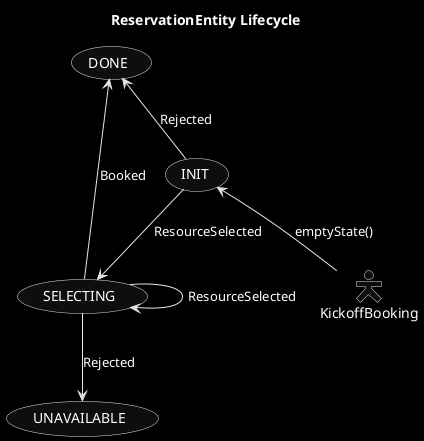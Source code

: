 @startuml
skinparam monochrome reverse
skinparam actorStyle hollow

title ReservationEntity Lifecycle
KickoffBooking -up-> (INIT): emptyState()
(INIT) --> (SELECTING): ResourceSelected
(SELECTING) --> (SELECTING): ResourceSelected
(DONE) <-down- (INIT): Rejected
(DONE) <-- (SELECTING): Booked
(UNAVAILABLE) <-up- (SELECTING): Rejected
@enduml